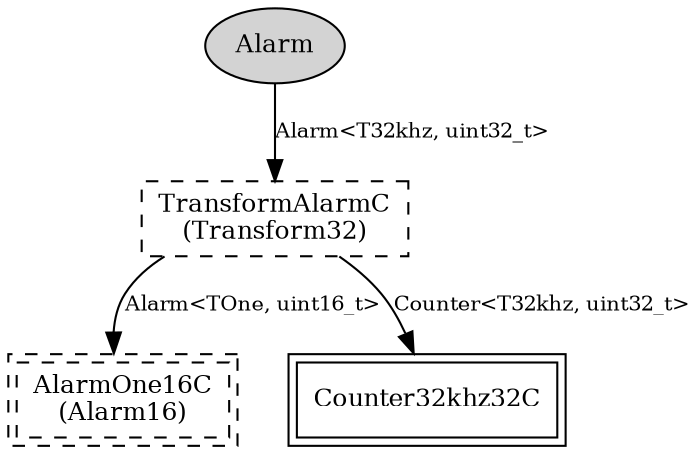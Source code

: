digraph "tos.platforms.mica.Alarm32khz32C" {
  n0x407d9db0 [shape=ellipse, style=filled, label="Alarm", fontsize=12];
  "Alarm32khz32C.Transform32" [fontsize=12, shape=box, style=dashed, label="TransformAlarmC\n(Transform32)", URL="../chtml/tos.lib.timer.TransformAlarmC.html"];
  "Alarm32khz32C.Transform32" [fontsize=12, shape=box, style=dashed, label="TransformAlarmC\n(Transform32)", URL="../chtml/tos.lib.timer.TransformAlarmC.html"];
  "Alarm32khz32C.Alarm16" [fontsize=12, shape=box,peripheries=2, style=dashed, label="AlarmOne16C\n(Alarm16)", URL="../chtml/tos.platforms.mica.AlarmOne16C.html"];
  "Alarm32khz32C.Transform32" [fontsize=12, shape=box, style=dashed, label="TransformAlarmC\n(Transform32)", URL="../chtml/tos.lib.timer.TransformAlarmC.html"];
  "Counter32khz32C" [fontsize=12, shape=box,peripheries=2, URL="../chtml/tos.platforms.mica.Counter32khz32C.html"];
  "n0x407d9db0" -> "Alarm32khz32C.Transform32" [label="Alarm<T32khz, uint32_t>", URL="../ihtml/tos.lib.timer.Alarm.html", fontsize=10];
  "Alarm32khz32C.Transform32" -> "Alarm32khz32C.Alarm16" [label="Alarm<TOne, uint16_t>", URL="../ihtml/tos.lib.timer.Alarm.html", fontsize=10];
  "Alarm32khz32C.Transform32" -> "Counter32khz32C" [label="Counter<T32khz, uint32_t>", URL="../ihtml/tos.lib.timer.Counter.html", fontsize=10];
}

